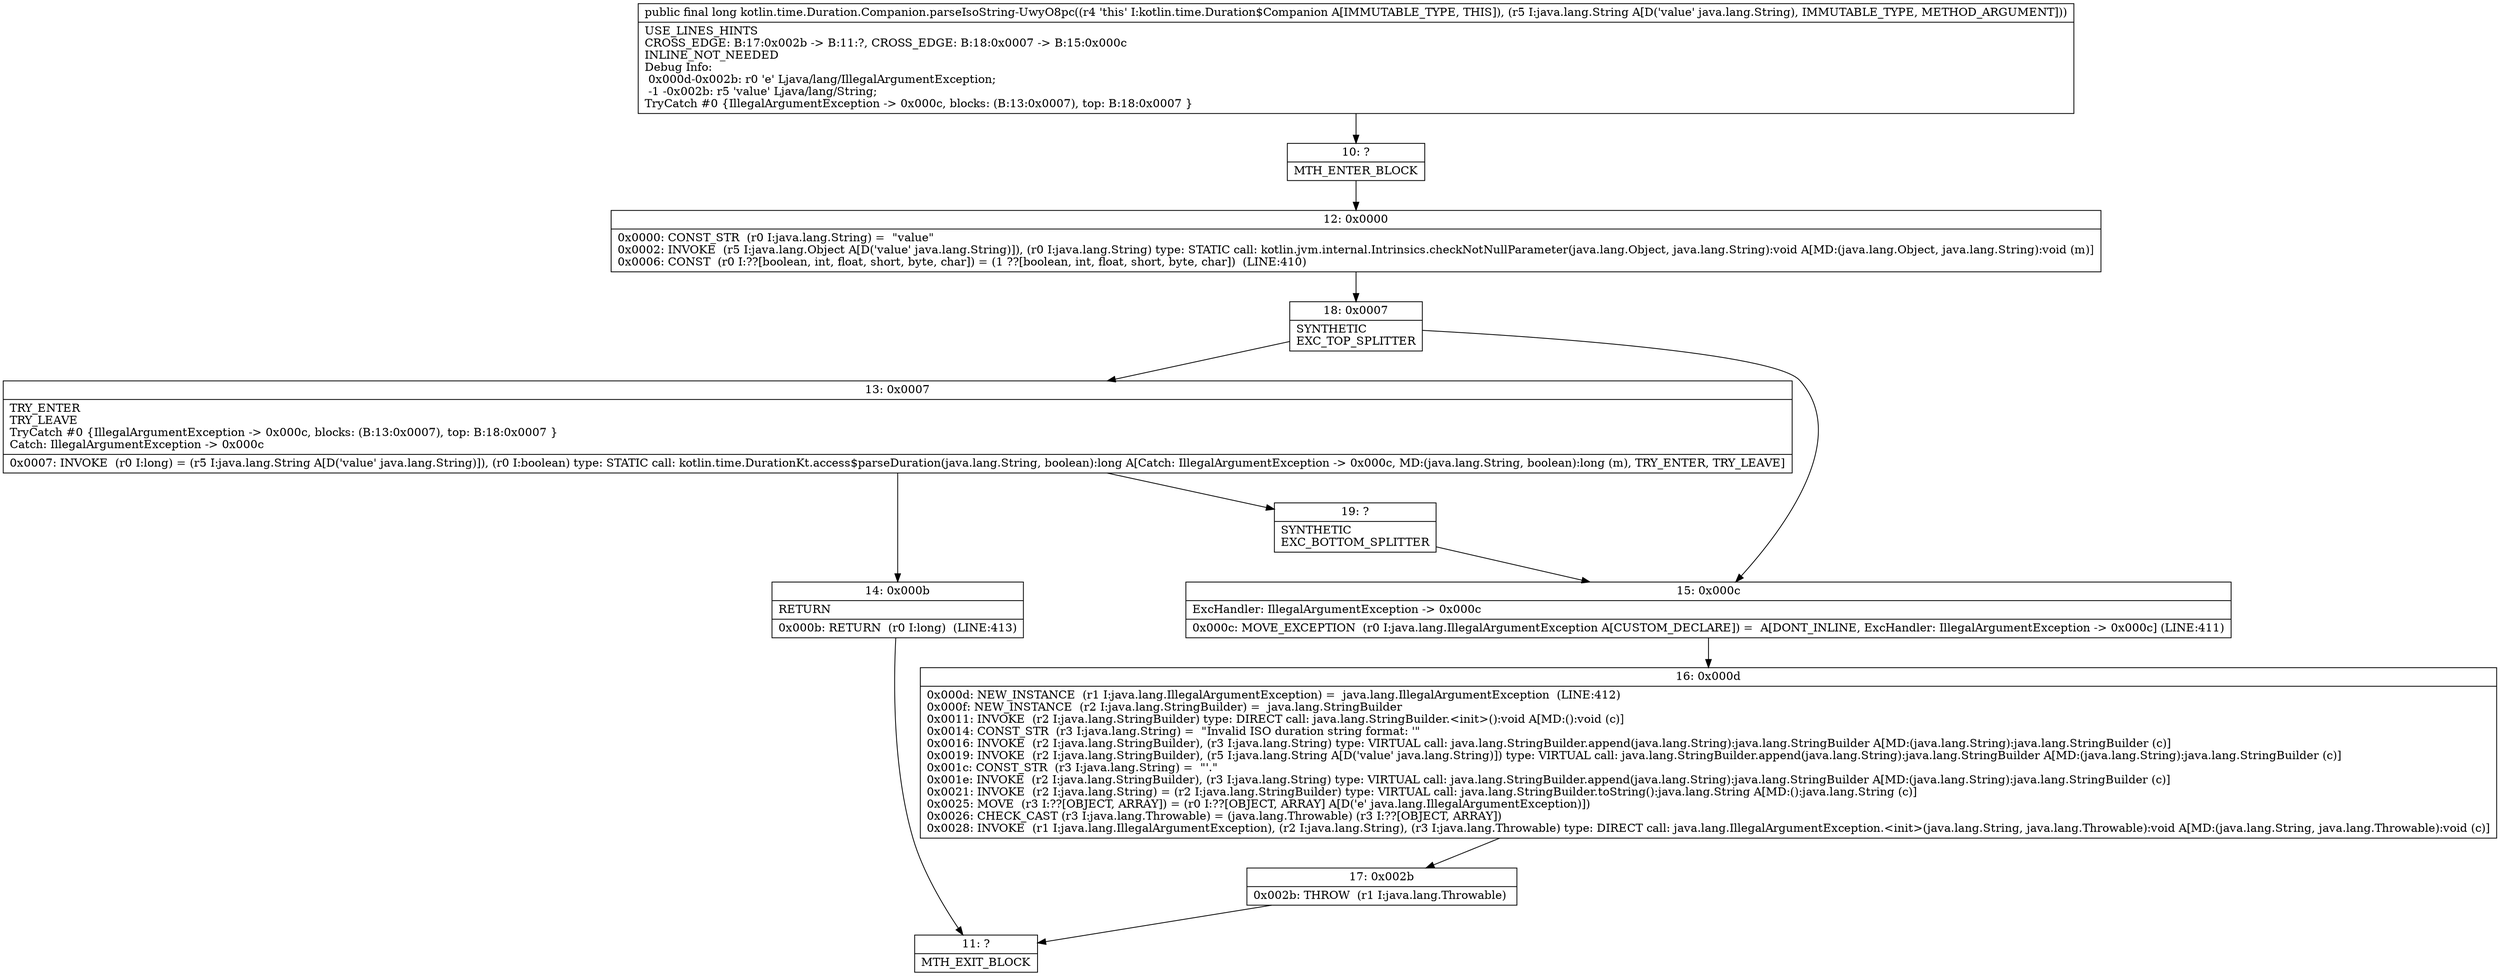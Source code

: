 digraph "CFG forkotlin.time.Duration.Companion.parseIsoString\-UwyO8pc(Ljava\/lang\/String;)J" {
Node_10 [shape=record,label="{10\:\ ?|MTH_ENTER_BLOCK\l}"];
Node_12 [shape=record,label="{12\:\ 0x0000|0x0000: CONST_STR  (r0 I:java.lang.String) =  \"value\" \l0x0002: INVOKE  (r5 I:java.lang.Object A[D('value' java.lang.String)]), (r0 I:java.lang.String) type: STATIC call: kotlin.jvm.internal.Intrinsics.checkNotNullParameter(java.lang.Object, java.lang.String):void A[MD:(java.lang.Object, java.lang.String):void (m)]\l0x0006: CONST  (r0 I:??[boolean, int, float, short, byte, char]) = (1 ??[boolean, int, float, short, byte, char])  (LINE:410)\l}"];
Node_18 [shape=record,label="{18\:\ 0x0007|SYNTHETIC\lEXC_TOP_SPLITTER\l}"];
Node_13 [shape=record,label="{13\:\ 0x0007|TRY_ENTER\lTRY_LEAVE\lTryCatch #0 \{IllegalArgumentException \-\> 0x000c, blocks: (B:13:0x0007), top: B:18:0x0007 \}\lCatch: IllegalArgumentException \-\> 0x000c\l|0x0007: INVOKE  (r0 I:long) = (r5 I:java.lang.String A[D('value' java.lang.String)]), (r0 I:boolean) type: STATIC call: kotlin.time.DurationKt.access$parseDuration(java.lang.String, boolean):long A[Catch: IllegalArgumentException \-\> 0x000c, MD:(java.lang.String, boolean):long (m), TRY_ENTER, TRY_LEAVE]\l}"];
Node_14 [shape=record,label="{14\:\ 0x000b|RETURN\l|0x000b: RETURN  (r0 I:long)  (LINE:413)\l}"];
Node_11 [shape=record,label="{11\:\ ?|MTH_EXIT_BLOCK\l}"];
Node_19 [shape=record,label="{19\:\ ?|SYNTHETIC\lEXC_BOTTOM_SPLITTER\l}"];
Node_15 [shape=record,label="{15\:\ 0x000c|ExcHandler: IllegalArgumentException \-\> 0x000c\l|0x000c: MOVE_EXCEPTION  (r0 I:java.lang.IllegalArgumentException A[CUSTOM_DECLARE]) =  A[DONT_INLINE, ExcHandler: IllegalArgumentException \-\> 0x000c] (LINE:411)\l}"];
Node_16 [shape=record,label="{16\:\ 0x000d|0x000d: NEW_INSTANCE  (r1 I:java.lang.IllegalArgumentException) =  java.lang.IllegalArgumentException  (LINE:412)\l0x000f: NEW_INSTANCE  (r2 I:java.lang.StringBuilder) =  java.lang.StringBuilder \l0x0011: INVOKE  (r2 I:java.lang.StringBuilder) type: DIRECT call: java.lang.StringBuilder.\<init\>():void A[MD:():void (c)]\l0x0014: CONST_STR  (r3 I:java.lang.String) =  \"Invalid ISO duration string format: '\" \l0x0016: INVOKE  (r2 I:java.lang.StringBuilder), (r3 I:java.lang.String) type: VIRTUAL call: java.lang.StringBuilder.append(java.lang.String):java.lang.StringBuilder A[MD:(java.lang.String):java.lang.StringBuilder (c)]\l0x0019: INVOKE  (r2 I:java.lang.StringBuilder), (r5 I:java.lang.String A[D('value' java.lang.String)]) type: VIRTUAL call: java.lang.StringBuilder.append(java.lang.String):java.lang.StringBuilder A[MD:(java.lang.String):java.lang.StringBuilder (c)]\l0x001c: CONST_STR  (r3 I:java.lang.String) =  \"'.\" \l0x001e: INVOKE  (r2 I:java.lang.StringBuilder), (r3 I:java.lang.String) type: VIRTUAL call: java.lang.StringBuilder.append(java.lang.String):java.lang.StringBuilder A[MD:(java.lang.String):java.lang.StringBuilder (c)]\l0x0021: INVOKE  (r2 I:java.lang.String) = (r2 I:java.lang.StringBuilder) type: VIRTUAL call: java.lang.StringBuilder.toString():java.lang.String A[MD:():java.lang.String (c)]\l0x0025: MOVE  (r3 I:??[OBJECT, ARRAY]) = (r0 I:??[OBJECT, ARRAY] A[D('e' java.lang.IllegalArgumentException)]) \l0x0026: CHECK_CAST (r3 I:java.lang.Throwable) = (java.lang.Throwable) (r3 I:??[OBJECT, ARRAY]) \l0x0028: INVOKE  (r1 I:java.lang.IllegalArgumentException), (r2 I:java.lang.String), (r3 I:java.lang.Throwable) type: DIRECT call: java.lang.IllegalArgumentException.\<init\>(java.lang.String, java.lang.Throwable):void A[MD:(java.lang.String, java.lang.Throwable):void (c)]\l}"];
Node_17 [shape=record,label="{17\:\ 0x002b|0x002b: THROW  (r1 I:java.lang.Throwable) \l}"];
MethodNode[shape=record,label="{public final long kotlin.time.Duration.Companion.parseIsoString\-UwyO8pc((r4 'this' I:kotlin.time.Duration$Companion A[IMMUTABLE_TYPE, THIS]), (r5 I:java.lang.String A[D('value' java.lang.String), IMMUTABLE_TYPE, METHOD_ARGUMENT]))  | USE_LINES_HINTS\lCROSS_EDGE: B:17:0x002b \-\> B:11:?, CROSS_EDGE: B:18:0x0007 \-\> B:15:0x000c\lINLINE_NOT_NEEDED\lDebug Info:\l  0x000d\-0x002b: r0 'e' Ljava\/lang\/IllegalArgumentException;\l  \-1 \-0x002b: r5 'value' Ljava\/lang\/String;\lTryCatch #0 \{IllegalArgumentException \-\> 0x000c, blocks: (B:13:0x0007), top: B:18:0x0007 \}\l}"];
MethodNode -> Node_10;Node_10 -> Node_12;
Node_12 -> Node_18;
Node_18 -> Node_13;
Node_18 -> Node_15;
Node_13 -> Node_14;
Node_13 -> Node_19;
Node_14 -> Node_11;
Node_19 -> Node_15;
Node_15 -> Node_16;
Node_16 -> Node_17;
Node_17 -> Node_11;
}

